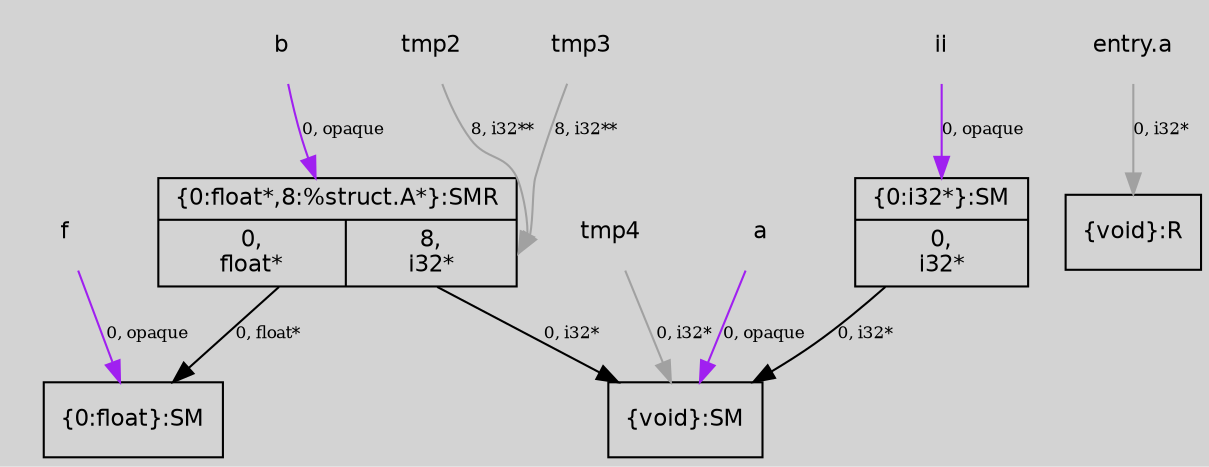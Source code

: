 digraph unnamed {
	graph [center=true, ratio=true, bgcolor=lightgray, fontname=Helvetica];
	node  [fontname=Helvetica, fontsize=11];

	Node0x1dc6950 [shape=record,label="{\{void\}:SM}"];
	Node0x1dc6e00 [shape=record,label="{\{0:float\}:SM}"];
	Node0x1dc6ea0 [shape=record,label="{\{0:float*,8:%struct.A*\}:SMR|{<s0>0,\nfloat*|<s1>8,\ni32*}}"];
	Node0x1dc6f70 [shape=record,label="{\{0:i32*\}:SM|{<s0>0,\ni32*}}"];
	Node0x1dc7060 [shape=record,label="{\{void\}:R}"];
	Node0x1db8c78[ shape=plaintext, label ="tmp2"];
	Node0x1db8c78 -> Node0x1dc6ea0:s1[arrowtail=tee,label="8, i32**",fontsize=8,color=gray63];
	Node0x1db7f38[ shape=plaintext, label ="ii"];
	Node0x1db7f38 -> Node0x1dc6f70[arrowtail=tee,label="0, opaque",fontsize=8,color=purple];
	Node0x1db72b8[ shape=plaintext, label ="entry.a"];
	Node0x1db72b8 -> Node0x1dc7060[arrowtail=tee,label="0, i32*",fontsize=8,color=gray63];
	Node0x1db7ea8[ shape=plaintext, label ="b"];
	Node0x1db7ea8 -> Node0x1dc6ea0[arrowtail=tee,label="0, opaque",fontsize=8,color=purple];
	Node0x1db8db8[ shape=plaintext, label ="tmp3"];
	Node0x1db8db8 -> Node0x1dc6ea0:s1[arrowtail=tee,label="8, i32**",fontsize=8,color=gray63];
	Node0x1db7e18[ shape=plaintext, label ="f"];
	Node0x1db7e18 -> Node0x1dc6e00[arrowtail=tee,label="0, opaque",fontsize=8,color=purple];
	Node0x1db8e48[ shape=plaintext, label ="tmp4"];
	Node0x1db8e48 -> Node0x1dc6950[arrowtail=tee,label="0, i32*",fontsize=8,color=gray63];
	Node0x1db7d88[ shape=plaintext, label ="a"];
	Node0x1db7d88 -> Node0x1dc6950[arrowtail=tee,label="0, opaque",fontsize=8,color=purple];
	Node0x1dc6ea0 -> Node0x1dc6e00[arrowtail=tee,label="0, float*",fontsize=8];
	Node0x1dc6ea0 -> Node0x1dc6950[arrowtail=tee,label="0, i32*",fontsize=8];
	Node0x1dc6f70 -> Node0x1dc6950[arrowtail=tee,label="0, i32*",fontsize=8];
}
